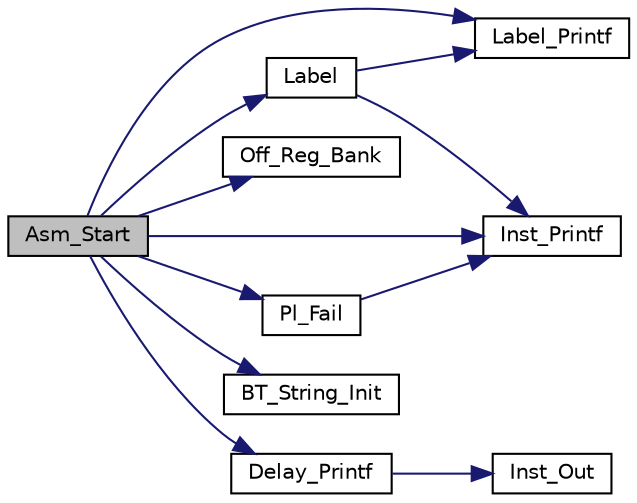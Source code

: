 digraph "Asm_Start"
{
  edge [fontname="Helvetica",fontsize="10",labelfontname="Helvetica",labelfontsize="10"];
  node [fontname="Helvetica",fontsize="10",shape=record];
  rankdir="LR";
  Node1 [label="Asm_Start",height=0.2,width=0.4,color="black", fillcolor="grey75", style="filled", fontcolor="black"];
  Node1 -> Node2 [color="midnightblue",fontsize="10",style="solid",fontname="Helvetica"];
  Node2 [label="Inst_Printf",height=0.2,width=0.4,color="black", fillcolor="white", style="filled",URL="$ma2asm_8c.html#afeaa1e73d1371e09e196c12b114b9845"];
  Node1 -> Node3 [color="midnightblue",fontsize="10",style="solid",fontname="Helvetica"];
  Node3 [label="Label_Printf",height=0.2,width=0.4,color="black", fillcolor="white", style="filled",URL="$ma2asm_8c.html#a55647b9192e0e0e7eb3e53f712402558"];
  Node1 -> Node4 [color="midnightblue",fontsize="10",style="solid",fontname="Helvetica"];
  Node4 [label="Off_Reg_Bank",height=0.2,width=0.4,color="black", fillcolor="white", style="filled",URL="$ix86__any_8c.html#aab686898f03d34812752021cc286a934"];
  Node1 -> Node5 [color="midnightblue",fontsize="10",style="solid",fontname="Helvetica"];
  Node5 [label="Label",height=0.2,width=0.4,color="black", fillcolor="white", style="filled",URL="$ix86__any_8c.html#a403d2e1c401f1ee3f0e08eea47524291"];
  Node5 -> Node3 [color="midnightblue",fontsize="10",style="solid",fontname="Helvetica"];
  Node5 -> Node2 [color="midnightblue",fontsize="10",style="solid",fontname="Helvetica"];
  Node1 -> Node6 [color="midnightblue",fontsize="10",style="solid",fontname="Helvetica"];
  Node6 [label="Pl_Fail",height=0.2,width=0.4,color="black", fillcolor="white", style="filled",URL="$ix86__any_8c.html#aa0fe7f41cd1793244610e87d597040f6"];
  Node6 -> Node2 [color="midnightblue",fontsize="10",style="solid",fontname="Helvetica"];
  Node1 -> Node7 [color="midnightblue",fontsize="10",style="solid",fontname="Helvetica"];
  Node7 [label="BT_String_Init",height=0.2,width=0.4,color="black", fillcolor="white", style="filled",URL="$bt__string_8c.html#a550b5276036f43f02c277d27800be6e0"];
  Node1 -> Node8 [color="midnightblue",fontsize="10",style="solid",fontname="Helvetica"];
  Node8 [label="Delay_Printf",height=0.2,width=0.4,color="black", fillcolor="white", style="filled",URL="$sparc64__any_8c.html#a7884ec03fffa38e282f499d97aac3ee2"];
  Node8 -> Node9 [color="midnightblue",fontsize="10",style="solid",fontname="Helvetica"];
  Node9 [label="Inst_Out",height=0.2,width=0.4,color="black", fillcolor="white", style="filled",URL="$ma2asm_8c.html#a9608e324baa0506520d6ae9b95ae89ab"];
}

